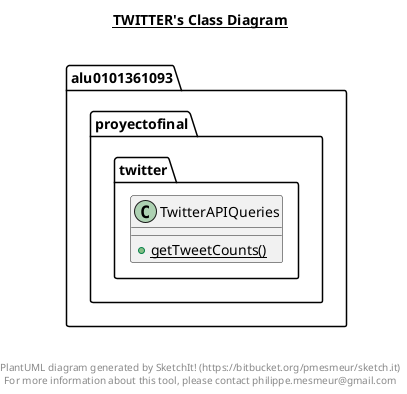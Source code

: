 @startuml

title __TWITTER's Class Diagram__\n

  namespace alu0101361093.proyectofinal.twitter {
    class alu0101361093.proyectofinal.twitter.TwitterAPIQueries {
        {static} + getTweetCounts()
    }
  }
  



right footer


PlantUML diagram generated by SketchIt! (https://bitbucket.org/pmesmeur/sketch.it)
For more information about this tool, please contact philippe.mesmeur@gmail.com
endfooter

@enduml
